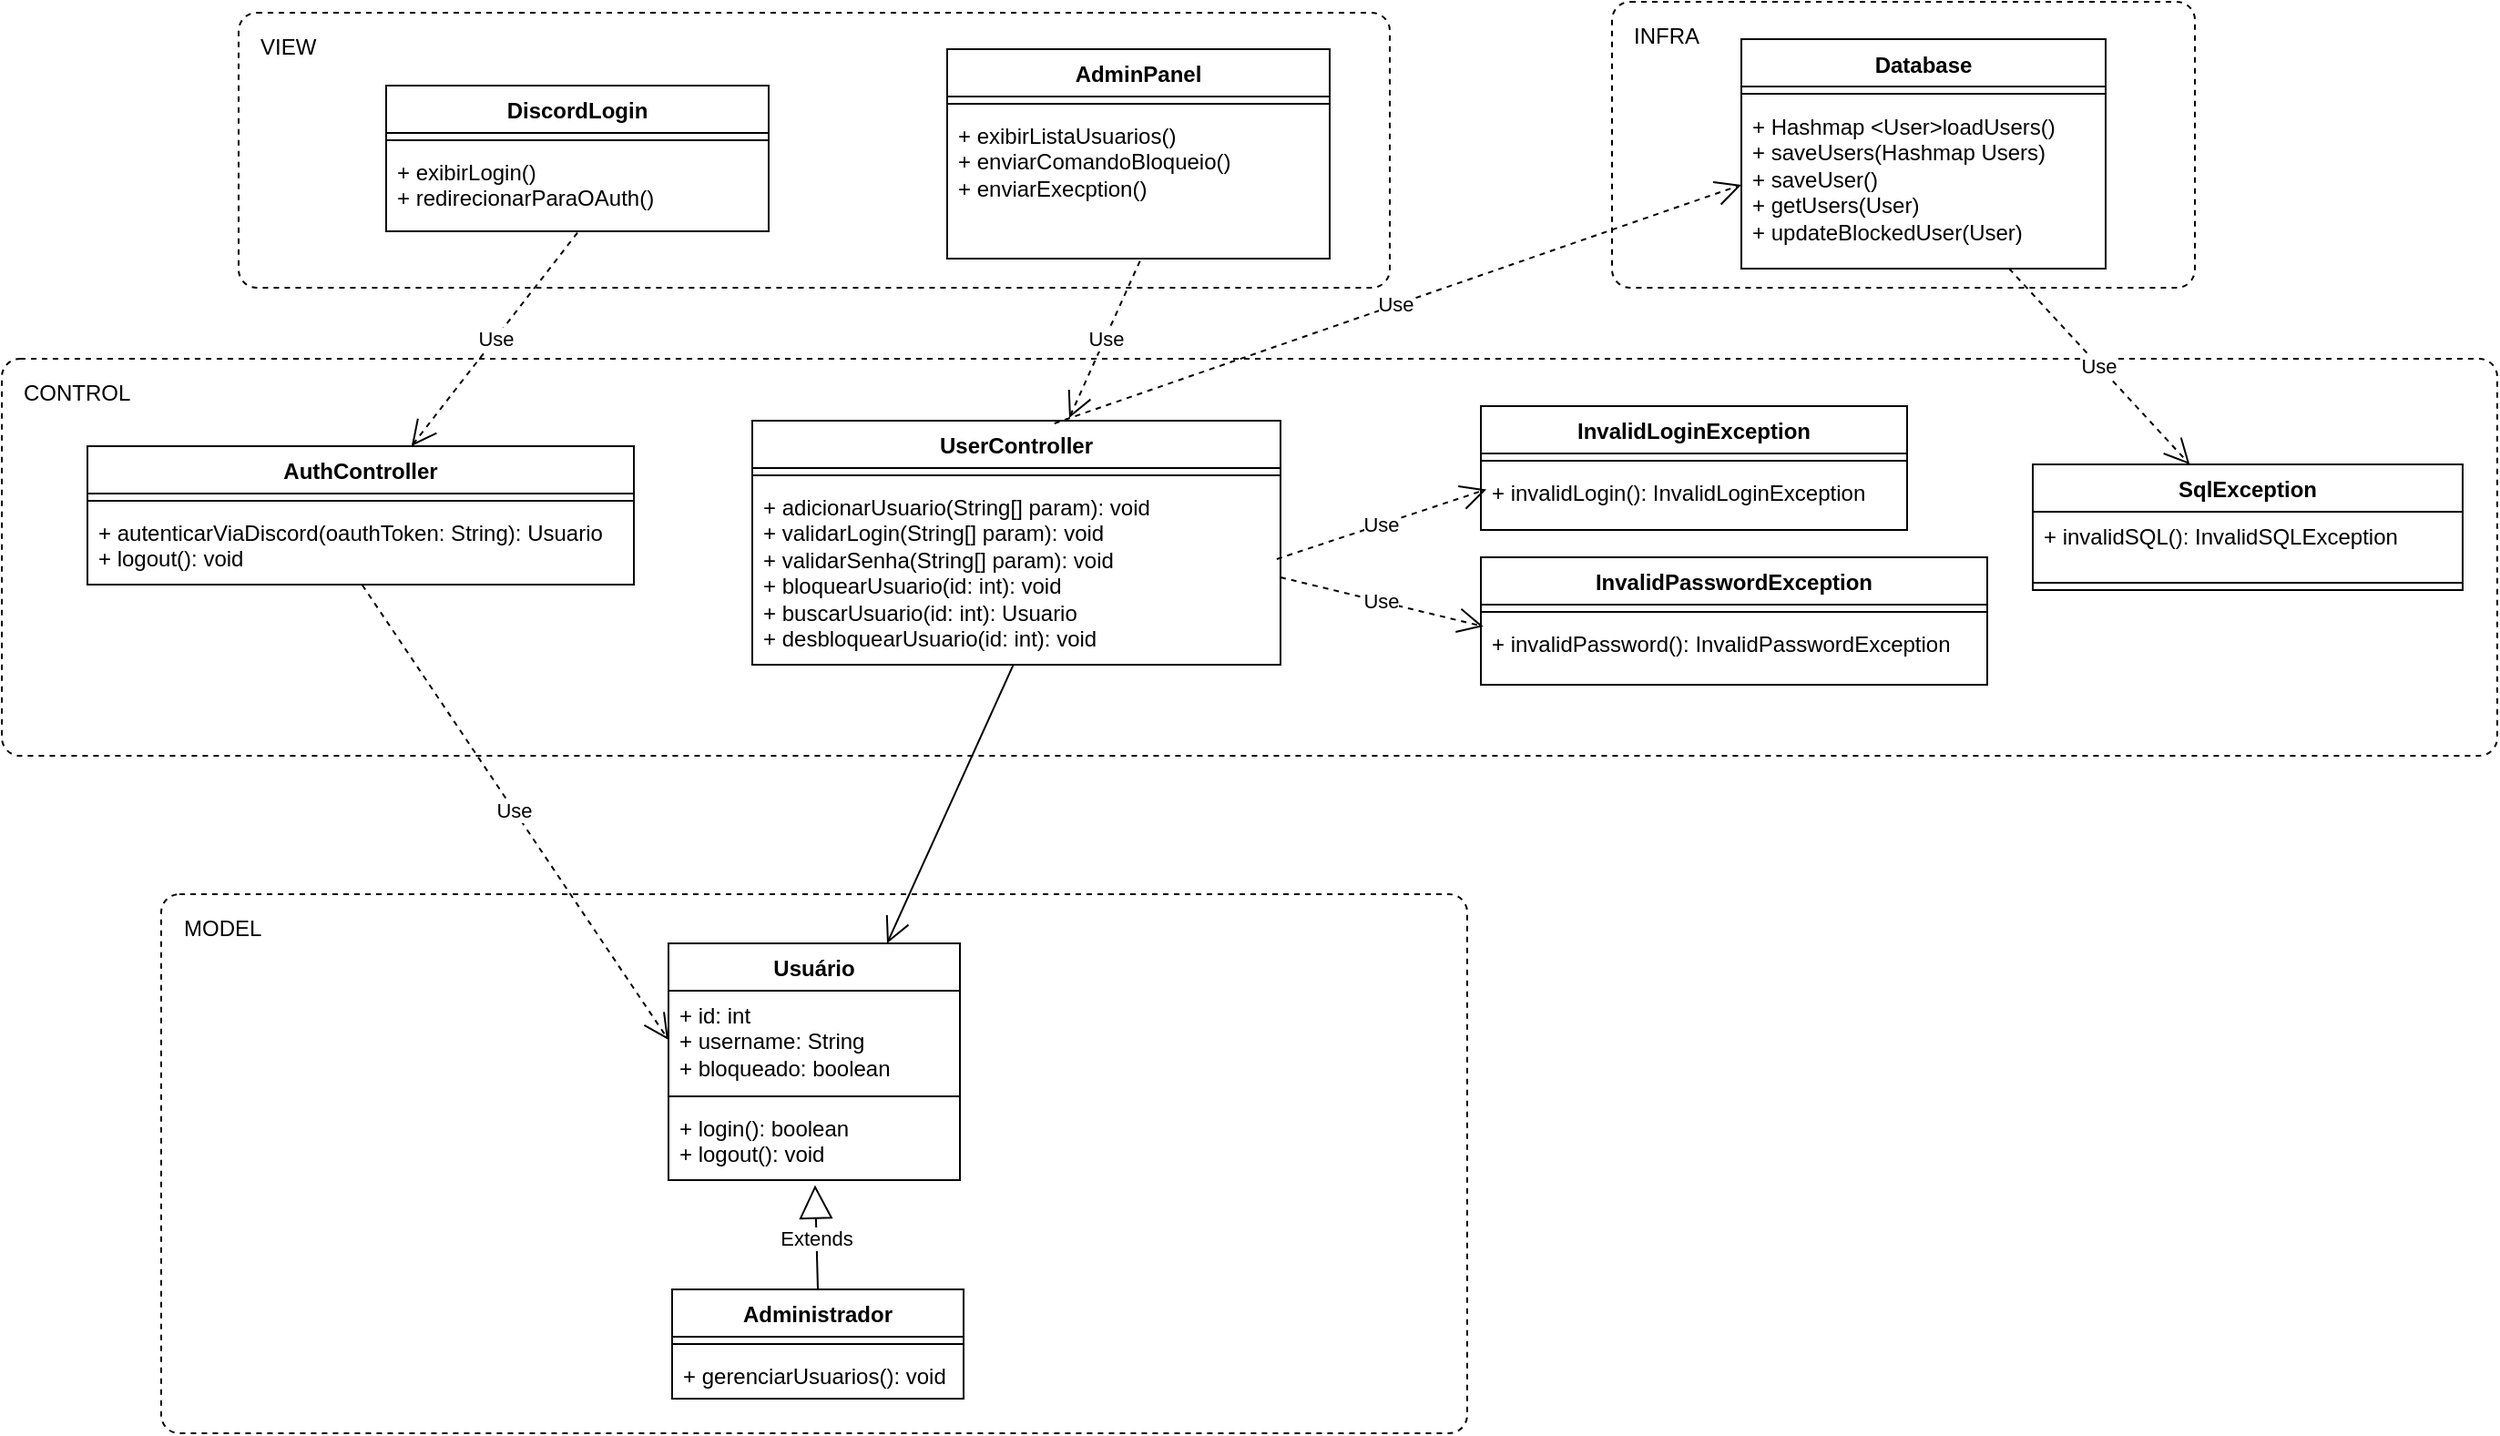 <mxfile version="26.0.16">
  <diagram id="llquCvDjDa5xM2ESyYwQ" name="Page-1">
    <mxGraphModel dx="1434" dy="772" grid="0" gridSize="10" guides="1" tooltips="1" connect="1" arrows="1" fold="1" page="1" pageScale="1" pageWidth="1169" pageHeight="1654" math="0" shadow="0" adaptiveColors="simple">
      <root>
        <mxCell id="0" />
        <mxCell id="1" parent="0" />
        <mxCell id="T6Cd3c6cxlewvigG5RWd-10" value="INFRA" style="dashed=1;rounded=1;absoluteArcSize=1;arcSize=20;html=1;verticalAlign=top;align=left;spacingTop=5;spacingLeft=10;whiteSpace=wrap;" vertex="1" parent="1">
          <mxGeometry x="1039" y="172" width="320" height="157" as="geometry" />
        </mxCell>
        <mxCell id="T6Cd3c6cxlewvigG5RWd-3" value="MODEL" style="dashed=1;rounded=1;absoluteArcSize=1;arcSize=20;html=1;verticalAlign=top;align=left;spacingTop=5;spacingLeft=10;whiteSpace=wrap;" vertex="1" parent="1">
          <mxGeometry x="242.5" y="662" width="717" height="296" as="geometry" />
        </mxCell>
        <mxCell id="T6Cd3c6cxlewvigG5RWd-2" value="VIEW" style="dashed=1;rounded=1;absoluteArcSize=1;arcSize=20;html=1;verticalAlign=top;align=left;spacingTop=5;spacingLeft=10;whiteSpace=wrap;" vertex="1" parent="1">
          <mxGeometry x="285" y="178" width="632" height="151" as="geometry" />
        </mxCell>
        <mxCell id="T6Cd3c6cxlewvigG5RWd-1" value="CONTROL" style="dashed=1;rounded=1;absoluteArcSize=1;arcSize=20;html=1;verticalAlign=top;align=left;spacingTop=5;spacingLeft=10;whiteSpace=wrap;" vertex="1" parent="1">
          <mxGeometry x="155" y="368" width="1370" height="218" as="geometry" />
        </mxCell>
        <mxCell id="5KsK36yTaGeS-g4vnIt7-17" value="Usuário" style="swimlane;fontStyle=1;align=center;verticalAlign=top;childLayout=stackLayout;horizontal=1;startSize=26;horizontalStack=0;resizeParent=1;resizeParentMax=0;resizeLast=0;collapsible=1;marginBottom=0;whiteSpace=wrap;html=1;" parent="1" vertex="1">
          <mxGeometry x="521" y="689" width="160" height="130" as="geometry" />
        </mxCell>
        <mxCell id="5KsK36yTaGeS-g4vnIt7-18" value="+ id: int&lt;div&gt;+ username: String&lt;/div&gt;&lt;div&gt;+ bloqueado: boolean&lt;/div&gt;" style="text;strokeColor=none;fillColor=none;align=left;verticalAlign=top;spacingLeft=4;spacingRight=4;overflow=hidden;rotatable=0;points=[[0,0.5],[1,0.5]];portConstraint=eastwest;whiteSpace=wrap;html=1;" parent="5KsK36yTaGeS-g4vnIt7-17" vertex="1">
          <mxGeometry y="26" width="160" height="54" as="geometry" />
        </mxCell>
        <mxCell id="5KsK36yTaGeS-g4vnIt7-19" value="" style="line;strokeWidth=1;fillColor=none;align=left;verticalAlign=middle;spacingTop=-1;spacingLeft=3;spacingRight=3;rotatable=0;labelPosition=right;points=[];portConstraint=eastwest;strokeColor=inherit;" parent="5KsK36yTaGeS-g4vnIt7-17" vertex="1">
          <mxGeometry y="80" width="160" height="8" as="geometry" />
        </mxCell>
        <mxCell id="5KsK36yTaGeS-g4vnIt7-20" value="+ login(): boolean&lt;div&gt;+ logout(): void&lt;/div&gt;" style="text;strokeColor=none;fillColor=none;align=left;verticalAlign=top;spacingLeft=4;spacingRight=4;overflow=hidden;rotatable=0;points=[[0,0.5],[1,0.5]];portConstraint=eastwest;whiteSpace=wrap;html=1;" parent="5KsK36yTaGeS-g4vnIt7-17" vertex="1">
          <mxGeometry y="88" width="160" height="42" as="geometry" />
        </mxCell>
        <mxCell id="5KsK36yTaGeS-g4vnIt7-25" value="Administrador" style="swimlane;fontStyle=1;align=center;verticalAlign=top;childLayout=stackLayout;horizontal=1;startSize=26;horizontalStack=0;resizeParent=1;resizeParentMax=0;resizeLast=0;collapsible=1;marginBottom=0;whiteSpace=wrap;html=1;" parent="1" vertex="1">
          <mxGeometry x="523" y="879" width="160" height="60" as="geometry" />
        </mxCell>
        <mxCell id="5KsK36yTaGeS-g4vnIt7-27" value="" style="line;strokeWidth=1;fillColor=none;align=left;verticalAlign=middle;spacingTop=-1;spacingLeft=3;spacingRight=3;rotatable=0;labelPosition=right;points=[];portConstraint=eastwest;strokeColor=inherit;" parent="5KsK36yTaGeS-g4vnIt7-25" vertex="1">
          <mxGeometry y="26" width="160" height="8" as="geometry" />
        </mxCell>
        <mxCell id="5KsK36yTaGeS-g4vnIt7-28" value="+ gerenciarUsuarios(): void" style="text;strokeColor=none;fillColor=none;align=left;verticalAlign=top;spacingLeft=4;spacingRight=4;overflow=hidden;rotatable=0;points=[[0,0.5],[1,0.5]];portConstraint=eastwest;whiteSpace=wrap;html=1;" parent="5KsK36yTaGeS-g4vnIt7-25" vertex="1">
          <mxGeometry y="34" width="160" height="26" as="geometry" />
        </mxCell>
        <mxCell id="5KsK36yTaGeS-g4vnIt7-32" value="Extends" style="endArrow=block;endSize=16;endFill=0;html=1;rounded=0;exitX=0.5;exitY=0;exitDx=0;exitDy=0;entryX=0.503;entryY=1.065;entryDx=0;entryDy=0;entryPerimeter=0;" parent="1" source="5KsK36yTaGeS-g4vnIt7-25" target="5KsK36yTaGeS-g4vnIt7-20" edge="1">
          <mxGeometry width="160" relative="1" as="geometry">
            <mxPoint x="624" y="844.5" as="sourcePoint" />
            <mxPoint x="784" y="844.5" as="targetPoint" />
          </mxGeometry>
        </mxCell>
        <mxCell id="5KsK36yTaGeS-g4vnIt7-37" value="UserController" style="swimlane;fontStyle=1;align=center;verticalAlign=top;childLayout=stackLayout;horizontal=1;startSize=26;horizontalStack=0;resizeParent=1;resizeParentMax=0;resizeLast=0;collapsible=1;marginBottom=0;whiteSpace=wrap;html=1;" parent="1" vertex="1">
          <mxGeometry x="567" y="402" width="290" height="134" as="geometry" />
        </mxCell>
        <mxCell id="5KsK36yTaGeS-g4vnIt7-39" value="" style="line;strokeWidth=1;fillColor=none;align=left;verticalAlign=middle;spacingTop=-1;spacingLeft=3;spacingRight=3;rotatable=0;labelPosition=right;points=[];portConstraint=eastwest;strokeColor=inherit;" parent="5KsK36yTaGeS-g4vnIt7-37" vertex="1">
          <mxGeometry y="26" width="290" height="8" as="geometry" />
        </mxCell>
        <mxCell id="5KsK36yTaGeS-g4vnIt7-40" value="&lt;div&gt;+ adicionarUsuario(String[] param): void&lt;/div&gt;&lt;div&gt;+ validarLogin(String[] param): void&lt;/div&gt;&lt;div&gt;+ validarSenha(String[] param): void&lt;/div&gt;&lt;div&gt;+ bloquearUsuario(id: int): void&lt;div&gt;+ buscarUsuario(id: int): Usuario&lt;/div&gt;&lt;/div&gt;&lt;div&gt;+ desbloquearUsuario(id: int): void&lt;/div&gt;" style="text;strokeColor=none;fillColor=none;align=left;verticalAlign=top;spacingLeft=4;spacingRight=4;overflow=hidden;rotatable=0;points=[[0,0.5],[1,0.5]];portConstraint=eastwest;whiteSpace=wrap;html=1;" parent="5KsK36yTaGeS-g4vnIt7-37" vertex="1">
          <mxGeometry y="34" width="290" height="100" as="geometry" />
        </mxCell>
        <mxCell id="5KsK36yTaGeS-g4vnIt7-41" value="AdminPanel" style="swimlane;fontStyle=1;align=center;verticalAlign=top;childLayout=stackLayout;horizontal=1;startSize=26;horizontalStack=0;resizeParent=1;resizeParentMax=0;resizeLast=0;collapsible=1;marginBottom=0;whiteSpace=wrap;html=1;" parent="1" vertex="1">
          <mxGeometry x="674" y="198" width="210" height="115" as="geometry" />
        </mxCell>
        <mxCell id="5KsK36yTaGeS-g4vnIt7-43" value="" style="line;strokeWidth=1;fillColor=none;align=left;verticalAlign=middle;spacingTop=-1;spacingLeft=3;spacingRight=3;rotatable=0;labelPosition=right;points=[];portConstraint=eastwest;strokeColor=inherit;" parent="5KsK36yTaGeS-g4vnIt7-41" vertex="1">
          <mxGeometry y="26" width="210" height="8" as="geometry" />
        </mxCell>
        <mxCell id="5KsK36yTaGeS-g4vnIt7-44" value="+ exibirListaUsuarios()&lt;div&gt;+ enviarComandoBloqueio()&lt;/div&gt;&lt;div&gt;+ enviarExecption()&lt;br&gt;&lt;/div&gt;" style="text;strokeColor=none;fillColor=none;align=left;verticalAlign=top;spacingLeft=4;spacingRight=4;overflow=hidden;rotatable=0;points=[[0,0.5],[1,0.5]];portConstraint=eastwest;whiteSpace=wrap;html=1;" parent="5KsK36yTaGeS-g4vnIt7-41" vertex="1">
          <mxGeometry y="34" width="210" height="81" as="geometry" />
        </mxCell>
        <mxCell id="5KsK36yTaGeS-g4vnIt7-45" value="DiscordLogin" style="swimlane;fontStyle=1;align=center;verticalAlign=top;childLayout=stackLayout;horizontal=1;startSize=26;horizontalStack=0;resizeParent=1;resizeParentMax=0;resizeLast=0;collapsible=1;marginBottom=0;whiteSpace=wrap;html=1;" parent="1" vertex="1">
          <mxGeometry x="366" y="218" width="210" height="80" as="geometry" />
        </mxCell>
        <mxCell id="5KsK36yTaGeS-g4vnIt7-46" value="" style="line;strokeWidth=1;fillColor=none;align=left;verticalAlign=middle;spacingTop=-1;spacingLeft=3;spacingRight=3;rotatable=0;labelPosition=right;points=[];portConstraint=eastwest;strokeColor=inherit;" parent="5KsK36yTaGeS-g4vnIt7-45" vertex="1">
          <mxGeometry y="26" width="210" height="8" as="geometry" />
        </mxCell>
        <mxCell id="5KsK36yTaGeS-g4vnIt7-47" value="+ exibirLogin()&lt;div&gt;+ redirecionarParaOAuth()&lt;/div&gt;" style="text;strokeColor=none;fillColor=none;align=left;verticalAlign=top;spacingLeft=4;spacingRight=4;overflow=hidden;rotatable=0;points=[[0,0.5],[1,0.5]];portConstraint=eastwest;whiteSpace=wrap;html=1;" parent="5KsK36yTaGeS-g4vnIt7-45" vertex="1">
          <mxGeometry y="34" width="210" height="46" as="geometry" />
        </mxCell>
        <mxCell id="5KsK36yTaGeS-g4vnIt7-48" value="Use" style="endArrow=open;endSize=12;dashed=1;html=1;rounded=0;exitX=0.504;exitY=1.016;exitDx=0;exitDy=0;exitPerimeter=0;entryX=0.6;entryY=-0.011;entryDx=0;entryDy=0;entryPerimeter=0;" parent="1" source="5KsK36yTaGeS-g4vnIt7-44" target="5KsK36yTaGeS-g4vnIt7-37" edge="1">
          <mxGeometry x="-0.013" width="160" relative="1" as="geometry">
            <mxPoint x="1400" y="192" as="sourcePoint" />
            <mxPoint x="1560" y="192" as="targetPoint" />
            <mxPoint as="offset" />
          </mxGeometry>
        </mxCell>
        <mxCell id="5KsK36yTaGeS-g4vnIt7-49" value="" style="endArrow=open;endFill=1;endSize=12;html=1;rounded=0;exitX=0.494;exitY=1.002;exitDx=0;exitDy=0;exitPerimeter=0;entryX=0.75;entryY=0;entryDx=0;entryDy=0;" parent="1" source="5KsK36yTaGeS-g4vnIt7-40" target="5KsK36yTaGeS-g4vnIt7-17" edge="1">
          <mxGeometry width="160" relative="1" as="geometry">
            <mxPoint x="1259" y="436" as="sourcePoint" />
            <mxPoint x="1419" y="436" as="targetPoint" />
          </mxGeometry>
        </mxCell>
        <mxCell id="5KsK36yTaGeS-g4vnIt7-50" value="Use" style="endArrow=open;endSize=12;dashed=1;html=1;rounded=0;exitX=0.5;exitY=1.018;exitDx=0;exitDy=0;exitPerimeter=0;entryX=0.593;entryY=0;entryDx=0;entryDy=0;entryPerimeter=0;" parent="1" source="5KsK36yTaGeS-g4vnIt7-47" target="5KsK36yTaGeS-g4vnIt7-33" edge="1">
          <mxGeometry x="-0.006" width="160" relative="1" as="geometry">
            <mxPoint x="930" y="253" as="sourcePoint" />
            <mxPoint x="1065" y="301" as="targetPoint" />
            <mxPoint as="offset" />
          </mxGeometry>
        </mxCell>
        <mxCell id="5KsK36yTaGeS-g4vnIt7-51" value="Use" style="endArrow=open;endSize=12;dashed=1;html=1;rounded=0;exitX=0.503;exitY=1.006;exitDx=0;exitDy=0;exitPerimeter=0;entryX=0;entryY=0.5;entryDx=0;entryDy=0;" parent="1" source="5KsK36yTaGeS-g4vnIt7-36" target="5KsK36yTaGeS-g4vnIt7-18" edge="1">
          <mxGeometry x="-0.006" width="160" relative="1" as="geometry">
            <mxPoint x="944" y="396" as="sourcePoint" />
            <mxPoint x="889" y="445" as="targetPoint" />
            <mxPoint as="offset" />
          </mxGeometry>
        </mxCell>
        <mxCell id="5KsK36yTaGeS-g4vnIt7-33" value="AuthController" style="swimlane;fontStyle=1;align=center;verticalAlign=top;childLayout=stackLayout;horizontal=1;startSize=26;horizontalStack=0;resizeParent=1;resizeParentMax=0;resizeLast=0;collapsible=1;marginBottom=0;whiteSpace=wrap;html=1;" parent="1" vertex="1">
          <mxGeometry x="202" y="416" width="300" height="76" as="geometry" />
        </mxCell>
        <mxCell id="5KsK36yTaGeS-g4vnIt7-35" value="" style="line;strokeWidth=1;fillColor=none;align=left;verticalAlign=middle;spacingTop=-1;spacingLeft=3;spacingRight=3;rotatable=0;labelPosition=right;points=[];portConstraint=eastwest;strokeColor=inherit;" parent="5KsK36yTaGeS-g4vnIt7-33" vertex="1">
          <mxGeometry y="26" width="300" height="8" as="geometry" />
        </mxCell>
        <mxCell id="5KsK36yTaGeS-g4vnIt7-36" value="+ autenticarViaDiscord(oauthToken: String): Usuario&lt;div&gt;+ logout(): void&lt;/div&gt;" style="text;strokeColor=none;fillColor=none;align=left;verticalAlign=top;spacingLeft=4;spacingRight=4;overflow=hidden;rotatable=0;points=[[0,0.5],[1,0.5]];portConstraint=eastwest;whiteSpace=wrap;html=1;" parent="5KsK36yTaGeS-g4vnIt7-33" vertex="1">
          <mxGeometry y="34" width="300" height="42" as="geometry" />
        </mxCell>
        <mxCell id="T6Cd3c6cxlewvigG5RWd-7" value="&lt;div style=&quot;text-align: left;&quot;&gt;&lt;span style=&quot;text-align: center;&quot;&gt;Database&lt;/span&gt;&lt;/div&gt;" style="swimlane;fontStyle=1;align=center;verticalAlign=top;childLayout=stackLayout;horizontal=1;startSize=26;horizontalStack=0;resizeParent=1;resizeParentMax=0;resizeLast=0;collapsible=1;marginBottom=0;whiteSpace=wrap;html=1;" vertex="1" parent="1">
          <mxGeometry x="1110" y="192.5" width="200" height="126" as="geometry" />
        </mxCell>
        <mxCell id="T6Cd3c6cxlewvigG5RWd-8" value="" style="line;strokeWidth=1;fillColor=none;align=left;verticalAlign=middle;spacingTop=-1;spacingLeft=3;spacingRight=3;rotatable=0;labelPosition=right;points=[];portConstraint=eastwest;strokeColor=inherit;" vertex="1" parent="T6Cd3c6cxlewvigG5RWd-7">
          <mxGeometry y="26" width="200" height="8" as="geometry" />
        </mxCell>
        <mxCell id="T6Cd3c6cxlewvigG5RWd-9" value="+&amp;nbsp;Hashmap &amp;lt;User&amp;gt;loadUsers()&lt;div&gt;+ saveUsers(Hashmap Users)&lt;/div&gt;&lt;div&gt;+&amp;nbsp;saveUser()&lt;/div&gt;&lt;div&gt;&lt;div&gt;&lt;span style=&quot;background-color: transparent; color: light-dark(rgb(0, 0, 0), rgb(255, 255, 255));&quot;&gt;+ getUsers(User)&lt;/span&gt;&lt;/div&gt;&lt;/div&gt;&lt;div&gt;&lt;span style=&quot;background-color: transparent; color: light-dark(rgb(0, 0, 0), rgb(255, 255, 255));&quot;&gt;+ updateBlockedUser(User)&lt;/span&gt;&lt;/div&gt;" style="text;strokeColor=none;fillColor=none;align=left;verticalAlign=top;spacingLeft=4;spacingRight=4;overflow=hidden;rotatable=0;points=[[0,0.5],[1,0.5]];portConstraint=eastwest;whiteSpace=wrap;html=1;" vertex="1" parent="T6Cd3c6cxlewvigG5RWd-7">
          <mxGeometry y="34" width="200" height="92" as="geometry" />
        </mxCell>
        <mxCell id="T6Cd3c6cxlewvigG5RWd-11" value="Use" style="endArrow=open;endSize=12;dashed=1;html=1;rounded=0;exitX=0.572;exitY=0.011;exitDx=0;exitDy=0;exitPerimeter=0;entryX=0;entryY=0.5;entryDx=0;entryDy=0;" edge="1" parent="1" source="5KsK36yTaGeS-g4vnIt7-37" target="T6Cd3c6cxlewvigG5RWd-9">
          <mxGeometry x="-0.006" width="160" relative="1" as="geometry">
            <mxPoint x="481" y="309" as="sourcePoint" />
            <mxPoint x="1098" y="274" as="targetPoint" />
            <mxPoint as="offset" />
          </mxGeometry>
        </mxCell>
        <mxCell id="T6Cd3c6cxlewvigG5RWd-12" value="InvalidLoginException" style="swimlane;fontStyle=1;align=center;verticalAlign=top;childLayout=stackLayout;horizontal=1;startSize=26;horizontalStack=0;resizeParent=1;resizeParentMax=0;resizeLast=0;collapsible=1;marginBottom=0;whiteSpace=wrap;html=1;" vertex="1" parent="1">
          <mxGeometry x="967" y="394" width="234" height="68" as="geometry" />
        </mxCell>
        <mxCell id="T6Cd3c6cxlewvigG5RWd-13" value="" style="line;strokeWidth=1;fillColor=none;align=left;verticalAlign=middle;spacingTop=-1;spacingLeft=3;spacingRight=3;rotatable=0;labelPosition=right;points=[];portConstraint=eastwest;strokeColor=inherit;" vertex="1" parent="T6Cd3c6cxlewvigG5RWd-12">
          <mxGeometry y="26" width="234" height="8" as="geometry" />
        </mxCell>
        <mxCell id="T6Cd3c6cxlewvigG5RWd-14" value="+ invalidLogin(): InvalidLoginException" style="text;strokeColor=none;fillColor=none;align=left;verticalAlign=top;spacingLeft=4;spacingRight=4;overflow=hidden;rotatable=0;points=[[0,0.5],[1,0.5]];portConstraint=eastwest;whiteSpace=wrap;html=1;" vertex="1" parent="T6Cd3c6cxlewvigG5RWd-12">
          <mxGeometry y="34" width="234" height="34" as="geometry" />
        </mxCell>
        <mxCell id="T6Cd3c6cxlewvigG5RWd-16" value="Use" style="endArrow=open;endSize=12;dashed=1;html=1;rounded=0;exitX=0.993;exitY=0.42;exitDx=0;exitDy=0;exitPerimeter=0;entryX=0.013;entryY=0.345;entryDx=0;entryDy=0;entryPerimeter=0;" edge="1" parent="1" source="5KsK36yTaGeS-g4vnIt7-40" target="T6Cd3c6cxlewvigG5RWd-14">
          <mxGeometry x="-0.006" width="160" relative="1" as="geometry">
            <mxPoint x="856" y="471" as="sourcePoint" />
            <mxPoint x="1233" y="341" as="targetPoint" />
            <mxPoint as="offset" />
          </mxGeometry>
        </mxCell>
        <mxCell id="T6Cd3c6cxlewvigG5RWd-17" value="InvalidPasswordException" style="swimlane;fontStyle=1;align=center;verticalAlign=top;childLayout=stackLayout;horizontal=1;startSize=26;horizontalStack=0;resizeParent=1;resizeParentMax=0;resizeLast=0;collapsible=1;marginBottom=0;whiteSpace=wrap;html=1;" vertex="1" parent="1">
          <mxGeometry x="967" y="477" width="278" height="70" as="geometry" />
        </mxCell>
        <mxCell id="T6Cd3c6cxlewvigG5RWd-18" value="" style="line;strokeWidth=1;fillColor=none;align=left;verticalAlign=middle;spacingTop=-1;spacingLeft=3;spacingRight=3;rotatable=0;labelPosition=right;points=[];portConstraint=eastwest;strokeColor=inherit;" vertex="1" parent="T6Cd3c6cxlewvigG5RWd-17">
          <mxGeometry y="26" width="278" height="8" as="geometry" />
        </mxCell>
        <mxCell id="T6Cd3c6cxlewvigG5RWd-19" value="+ invalidPassword(): InvalidPasswordException" style="text;strokeColor=none;fillColor=none;align=left;verticalAlign=top;spacingLeft=4;spacingRight=4;overflow=hidden;rotatable=0;points=[[0,0.5],[1,0.5]];portConstraint=eastwest;whiteSpace=wrap;html=1;" vertex="1" parent="T6Cd3c6cxlewvigG5RWd-17">
          <mxGeometry y="34" width="278" height="36" as="geometry" />
        </mxCell>
        <mxCell id="T6Cd3c6cxlewvigG5RWd-20" value="SqlException" style="swimlane;fontStyle=1;align=center;verticalAlign=top;childLayout=stackLayout;horizontal=1;startSize=26;horizontalStack=0;resizeParent=1;resizeParentMax=0;resizeLast=0;collapsible=1;marginBottom=0;whiteSpace=wrap;html=1;" vertex="1" parent="1">
          <mxGeometry x="1270" y="426" width="236" height="69" as="geometry" />
        </mxCell>
        <mxCell id="T6Cd3c6cxlewvigG5RWd-22" value="+ invalidSQL(): InvalidSQLException" style="text;strokeColor=none;fillColor=none;align=left;verticalAlign=top;spacingLeft=4;spacingRight=4;overflow=hidden;rotatable=0;points=[[0,0.5],[1,0.5]];portConstraint=eastwest;whiteSpace=wrap;html=1;" vertex="1" parent="T6Cd3c6cxlewvigG5RWd-20">
          <mxGeometry y="26" width="236" height="35" as="geometry" />
        </mxCell>
        <mxCell id="T6Cd3c6cxlewvigG5RWd-21" value="" style="line;strokeWidth=1;fillColor=none;align=left;verticalAlign=middle;spacingTop=-1;spacingLeft=3;spacingRight=3;rotatable=0;labelPosition=right;points=[];portConstraint=eastwest;strokeColor=inherit;" vertex="1" parent="T6Cd3c6cxlewvigG5RWd-20">
          <mxGeometry y="61" width="236" height="8" as="geometry" />
        </mxCell>
        <mxCell id="T6Cd3c6cxlewvigG5RWd-23" value="Use" style="endArrow=open;endSize=12;dashed=1;html=1;rounded=0;exitX=1;exitY=0.52;exitDx=0;exitDy=0;exitPerimeter=0;entryX=0.005;entryY=0.111;entryDx=0;entryDy=0;entryPerimeter=0;" edge="1" parent="1" source="5KsK36yTaGeS-g4vnIt7-40" target="T6Cd3c6cxlewvigG5RWd-19">
          <mxGeometry x="-0.006" width="160" relative="1" as="geometry">
            <mxPoint x="865" y="488" as="sourcePoint" />
            <mxPoint x="980" y="450" as="targetPoint" />
            <mxPoint as="offset" />
          </mxGeometry>
        </mxCell>
        <mxCell id="T6Cd3c6cxlewvigG5RWd-25" value="Use" style="endArrow=open;endSize=12;dashed=1;html=1;rounded=0;exitX=1;exitY=0.52;exitDx=0;exitDy=0;exitPerimeter=0;" edge="1" parent="1" target="T6Cd3c6cxlewvigG5RWd-20">
          <mxGeometry x="-0.006" width="160" relative="1" as="geometry">
            <mxPoint x="1257" y="318.5" as="sourcePoint" />
            <mxPoint x="1368" y="345.5" as="targetPoint" />
            <mxPoint as="offset" />
          </mxGeometry>
        </mxCell>
      </root>
    </mxGraphModel>
  </diagram>
</mxfile>
